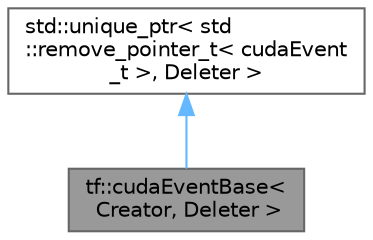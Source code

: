 digraph "tf::cudaEventBase&lt; Creator, Deleter &gt;"
{
 // LATEX_PDF_SIZE
  bgcolor="transparent";
  edge [fontname=Helvetica,fontsize=10,labelfontname=Helvetica,labelfontsize=10];
  node [fontname=Helvetica,fontsize=10,shape=box,height=0.2,width=0.4];
  Node1 [id="Node000001",label="tf::cudaEventBase\<\l Creator, Deleter \>",height=0.2,width=0.4,color="gray40", fillcolor="grey60", style="filled", fontcolor="black",tooltip="class to create a smart pointer wrapper for managing cudaEvent_t"];
  Node2 -> Node1 [id="edge1_Node000001_Node000002",dir="back",color="steelblue1",style="solid",tooltip=" "];
  Node2 [id="Node000002",label="std::unique_ptr\< std\l::remove_pointer_t\< cudaEvent\l_t \>, Deleter \>",height=0.2,width=0.4,color="gray40", fillcolor="white", style="filled",tooltip=" "];
}
